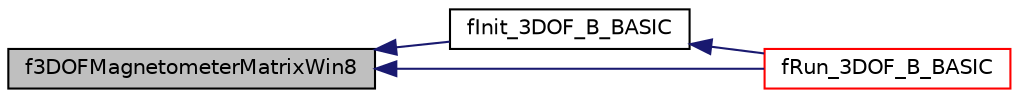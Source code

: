 digraph "f3DOFMagnetometerMatrixWin8"
{
  edge [fontname="Helvetica",fontsize="10",labelfontname="Helvetica",labelfontsize="10"];
  node [fontname="Helvetica",fontsize="10",shape=record];
  rankdir="LR";
  Node22 [label="f3DOFMagnetometerMatrixWin8",height=0.2,width=0.4,color="black", fillcolor="grey75", style="filled", fontcolor="black"];
  Node22 -> Node23 [dir="back",color="midnightblue",fontsize="10",style="solid",fontname="Helvetica"];
  Node23 [label="fInit_3DOF_B_BASIC",height=0.2,width=0.4,color="black", fillcolor="white", style="filled",URL="$fusion_8h.html#adc49d74394c2a94a33ff65edea18233b"];
  Node23 -> Node24 [dir="back",color="midnightblue",fontsize="10",style="solid",fontname="Helvetica"];
  Node24 [label="fRun_3DOF_B_BASIC",height=0.2,width=0.4,color="red", fillcolor="white", style="filled",URL="$fusion_8h.html#a2df5be5795338038774a64b41cf53a8e"];
  Node22 -> Node24 [dir="back",color="midnightblue",fontsize="10",style="solid",fontname="Helvetica"];
}
